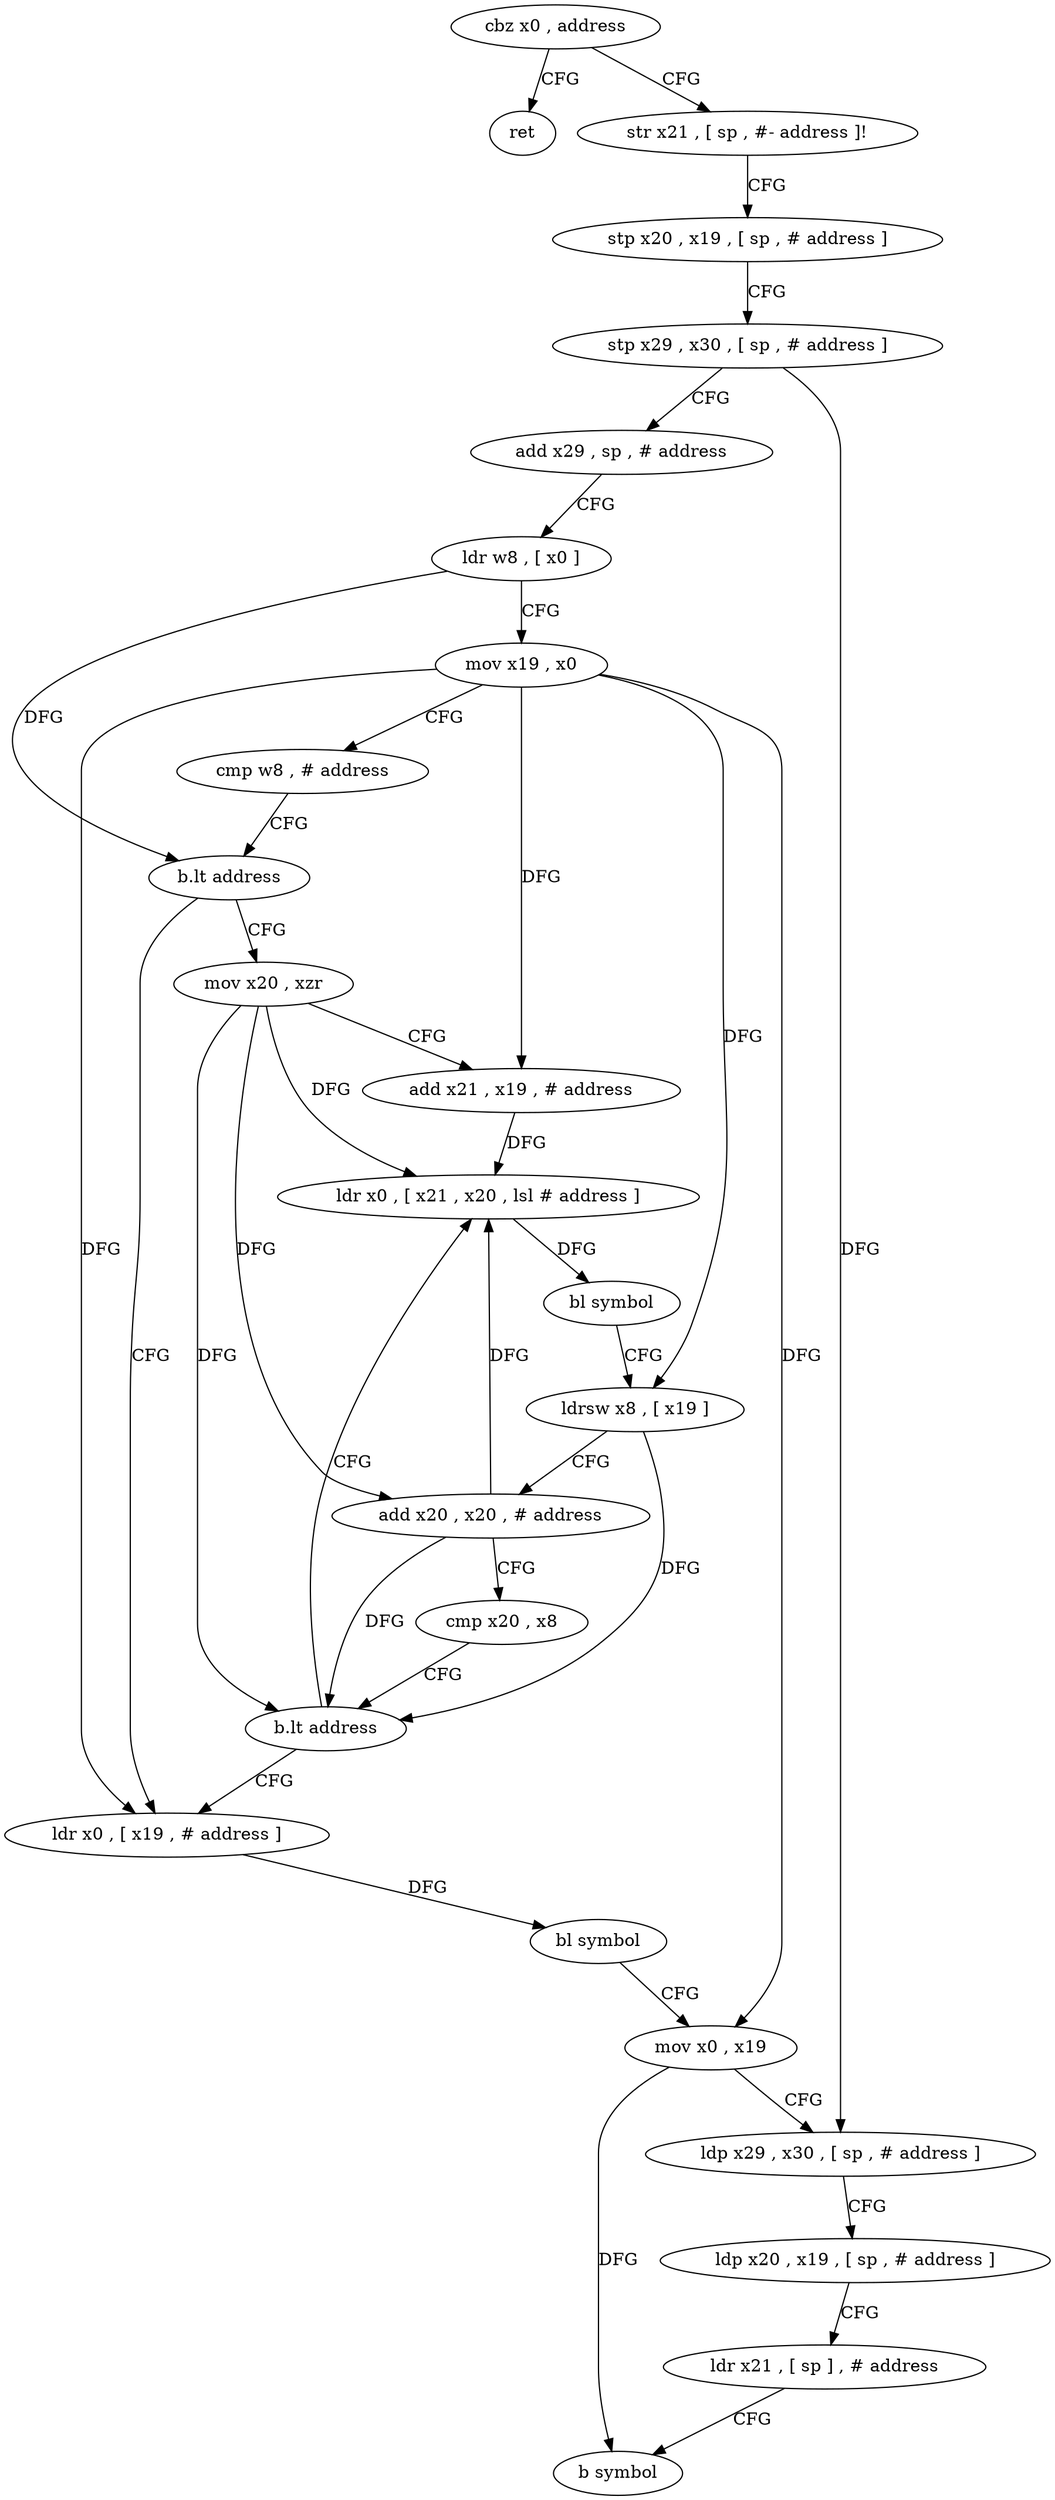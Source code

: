 digraph "func" {
"69860" [label = "cbz x0 , address" ]
"69956" [label = "ret" ]
"69864" [label = "str x21 , [ sp , #- address ]!" ]
"69868" [label = "stp x20 , x19 , [ sp , # address ]" ]
"69872" [label = "stp x29 , x30 , [ sp , # address ]" ]
"69876" [label = "add x29 , sp , # address" ]
"69880" [label = "ldr w8 , [ x0 ]" ]
"69884" [label = "mov x19 , x0" ]
"69888" [label = "cmp w8 , # address" ]
"69892" [label = "b.lt address" ]
"69928" [label = "ldr x0 , [ x19 , # address ]" ]
"69896" [label = "mov x20 , xzr" ]
"69932" [label = "bl symbol" ]
"69936" [label = "mov x0 , x19" ]
"69940" [label = "ldp x29 , x30 , [ sp , # address ]" ]
"69944" [label = "ldp x20 , x19 , [ sp , # address ]" ]
"69948" [label = "ldr x21 , [ sp ] , # address" ]
"69952" [label = "b symbol" ]
"69900" [label = "add x21 , x19 , # address" ]
"69904" [label = "ldr x0 , [ x21 , x20 , lsl # address ]" ]
"69908" [label = "bl symbol" ]
"69912" [label = "ldrsw x8 , [ x19 ]" ]
"69916" [label = "add x20 , x20 , # address" ]
"69920" [label = "cmp x20 , x8" ]
"69924" [label = "b.lt address" ]
"69860" -> "69956" [ label = "CFG" ]
"69860" -> "69864" [ label = "CFG" ]
"69864" -> "69868" [ label = "CFG" ]
"69868" -> "69872" [ label = "CFG" ]
"69872" -> "69876" [ label = "CFG" ]
"69872" -> "69940" [ label = "DFG" ]
"69876" -> "69880" [ label = "CFG" ]
"69880" -> "69884" [ label = "CFG" ]
"69880" -> "69892" [ label = "DFG" ]
"69884" -> "69888" [ label = "CFG" ]
"69884" -> "69928" [ label = "DFG" ]
"69884" -> "69936" [ label = "DFG" ]
"69884" -> "69900" [ label = "DFG" ]
"69884" -> "69912" [ label = "DFG" ]
"69888" -> "69892" [ label = "CFG" ]
"69892" -> "69928" [ label = "CFG" ]
"69892" -> "69896" [ label = "CFG" ]
"69928" -> "69932" [ label = "DFG" ]
"69896" -> "69900" [ label = "CFG" ]
"69896" -> "69904" [ label = "DFG" ]
"69896" -> "69916" [ label = "DFG" ]
"69896" -> "69924" [ label = "DFG" ]
"69932" -> "69936" [ label = "CFG" ]
"69936" -> "69940" [ label = "CFG" ]
"69936" -> "69952" [ label = "DFG" ]
"69940" -> "69944" [ label = "CFG" ]
"69944" -> "69948" [ label = "CFG" ]
"69948" -> "69952" [ label = "CFG" ]
"69900" -> "69904" [ label = "DFG" ]
"69904" -> "69908" [ label = "DFG" ]
"69908" -> "69912" [ label = "CFG" ]
"69912" -> "69916" [ label = "CFG" ]
"69912" -> "69924" [ label = "DFG" ]
"69916" -> "69920" [ label = "CFG" ]
"69916" -> "69904" [ label = "DFG" ]
"69916" -> "69924" [ label = "DFG" ]
"69920" -> "69924" [ label = "CFG" ]
"69924" -> "69904" [ label = "CFG" ]
"69924" -> "69928" [ label = "CFG" ]
}
